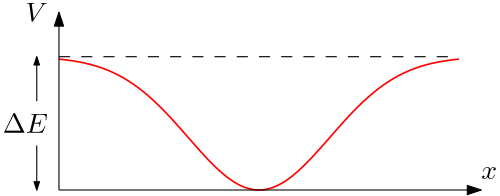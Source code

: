 <?xml version="1.0"?>
<!DOCTYPE ipe SYSTEM "ipe.dtd">
<ipe version="70005" creator="Ipe 7.1.5">
<info created="D:20150521125648" modified="D:20150521154340"/>
<ipestyle name="basic">
<symbol name="arrow/arc(spx)">
<path stroke="sym-stroke" fill="sym-stroke" pen="sym-pen">
0 0 m
-1 0.333 l
-1 -0.333 l
h
</path>
</symbol>
<symbol name="arrow/farc(spx)">
<path stroke="sym-stroke" fill="white" pen="sym-pen">
0 0 m
-1 0.333 l
-1 -0.333 l
h
</path>
</symbol>
<symbol name="mark/circle(sx)" transformations="translations">
<path fill="sym-stroke">
0.6 0 0 0.6 0 0 e
0.4 0 0 0.4 0 0 e
</path>
</symbol>
<symbol name="mark/disk(sx)" transformations="translations">
<path fill="sym-stroke">
0.6 0 0 0.6 0 0 e
</path>
</symbol>
<symbol name="mark/fdisk(sfx)" transformations="translations">
<group>
<path fill="sym-fill">
0.5 0 0 0.5 0 0 e
</path>
<path fill="sym-stroke" fillrule="eofill">
0.6 0 0 0.6 0 0 e
0.4 0 0 0.4 0 0 e
</path>
</group>
</symbol>
<symbol name="mark/box(sx)" transformations="translations">
<path fill="sym-stroke" fillrule="eofill">
-0.6 -0.6 m
0.6 -0.6 l
0.6 0.6 l
-0.6 0.6 l
h
-0.4 -0.4 m
0.4 -0.4 l
0.4 0.4 l
-0.4 0.4 l
h
</path>
</symbol>
<symbol name="mark/square(sx)" transformations="translations">
<path fill="sym-stroke">
-0.6 -0.6 m
0.6 -0.6 l
0.6 0.6 l
-0.6 0.6 l
h
</path>
</symbol>
<symbol name="mark/fsquare(sfx)" transformations="translations">
<group>
<path fill="sym-fill">
-0.5 -0.5 m
0.5 -0.5 l
0.5 0.5 l
-0.5 0.5 l
h
</path>
<path fill="sym-stroke" fillrule="eofill">
-0.6 -0.6 m
0.6 -0.6 l
0.6 0.6 l
-0.6 0.6 l
h
-0.4 -0.4 m
0.4 -0.4 l
0.4 0.4 l
-0.4 0.4 l
h
</path>
</group>
</symbol>
<symbol name="mark/cross(sx)" transformations="translations">
<group>
<path fill="sym-stroke">
-0.43 -0.57 m
0.57 0.43 l
0.43 0.57 l
-0.57 -0.43 l
h
</path>
<path fill="sym-stroke">
-0.43 0.57 m
0.57 -0.43 l
0.43 -0.57 l
-0.57 0.43 l
h
</path>
</group>
</symbol>
<symbol name="arrow/fnormal(spx)">
<path stroke="sym-stroke" fill="white" pen="sym-pen">
0 0 m
-1 0.333 l
-1 -0.333 l
h
</path>
</symbol>
<symbol name="arrow/pointed(spx)">
<path stroke="sym-stroke" fill="sym-stroke" pen="sym-pen">
0 0 m
-1 0.333 l
-0.8 0 l
-1 -0.333 l
h
</path>
</symbol>
<symbol name="arrow/fpointed(spx)">
<path stroke="sym-stroke" fill="white" pen="sym-pen">
0 0 m
-1 0.333 l
-0.8 0 l
-1 -0.333 l
h
</path>
</symbol>
<symbol name="arrow/linear(spx)">
<path stroke="sym-stroke" pen="sym-pen">
-1 0.333 m
0 0 l
-1 -0.333 l
</path>
</symbol>
<symbol name="arrow/fdouble(spx)">
<path stroke="sym-stroke" fill="white" pen="sym-pen">
0 0 m
-1 0.333 l
-1 -0.333 l
h
-1 0 m
-2 0.333 l
-2 -0.333 l
h
</path>
</symbol>
<symbol name="arrow/double(spx)">
<path stroke="sym-stroke" fill="sym-stroke" pen="sym-pen">
0 0 m
-1 0.333 l
-1 -0.333 l
h
-1 0 m
-2 0.333 l
-2 -0.333 l
h
</path>
</symbol>
<pen name="heavier" value="0.8"/>
<pen name="fat" value="1.2"/>
<pen name="ultrafat" value="2"/>
<symbolsize name="large" value="5"/>
<symbolsize name="small" value="2"/>
<symbolsize name="tiny" value="1.1"/>
<arrowsize name="large" value="10"/>
<arrowsize name="small" value="5"/>
<arrowsize name="tiny" value="3"/>
<color name="red" value="1 0 0"/>
<color name="green" value="0 1 0"/>
<color name="blue" value="0 0 1"/>
<color name="yellow" value="1 1 0"/>
<color name="orange" value="1 0.647 0"/>
<color name="gold" value="1 0.843 0"/>
<color name="purple" value="0.627 0.125 0.941"/>
<color name="gray" value="0.745"/>
<color name="brown" value="0.647 0.165 0.165"/>
<color name="navy" value="0 0 0.502"/>
<color name="pink" value="1 0.753 0.796"/>
<color name="seagreen" value="0.18 0.545 0.341"/>
<color name="turquoise" value="0.251 0.878 0.816"/>
<color name="violet" value="0.933 0.51 0.933"/>
<color name="darkblue" value="0 0 0.545"/>
<color name="darkcyan" value="0 0.545 0.545"/>
<color name="darkgray" value="0.663"/>
<color name="darkgreen" value="0 0.392 0"/>
<color name="darkmagenta" value="0.545 0 0.545"/>
<color name="darkorange" value="1 0.549 0"/>
<color name="darkred" value="0.545 0 0"/>
<color name="lightblue" value="0.678 0.847 0.902"/>
<color name="lightcyan" value="0.878 1 1"/>
<color name="lightgray" value="0.827"/>
<color name="lightgreen" value="0.565 0.933 0.565"/>
<color name="lightyellow" value="1 1 0.878"/>
<dashstyle name="dashed" value="[4] 0"/>
<dashstyle name="dotted" value="[1 3] 0"/>
<dashstyle name="dash dotted" value="[4 2 1 2] 0"/>
<dashstyle name="dash dot dotted" value="[4 2 1 2 1 2] 0"/>
<textsize name="large" value="\large"/>
<textsize name="Large" value="\Large"/>
<textsize name="LARGE" value="\LARGE"/>
<textsize name="huge" value="\huge"/>
<textsize name="Huge" value="\Huge"/>
<textsize name="small" value="\small"/>
<textsize name="footnote" value="\footnotesize"/>
<textsize name="tiny" value="\tiny"/>
<textstyle name="center" begin="\begin{center}" end="\end{center}"/>
<textstyle name="itemize" begin="\begin{itemize}" end="\end{itemize}"/>
<textstyle name="item" begin="\begin{itemize}\item{}" end="\end{itemize}"/>
<gridsize name="4 pts" value="4"/>
<gridsize name="8 pts (~3 mm)" value="8"/>
<gridsize name="16 pts (~6 mm)" value="16"/>
<gridsize name="32 pts (~12 mm)" value="32"/>
<gridsize name="10 pts (~3.5 mm)" value="10"/>
<gridsize name="20 pts (~7 mm)" value="20"/>
<gridsize name="14 pts (~5 mm)" value="14"/>
<gridsize name="28 pts (~10 mm)" value="28"/>
<gridsize name="56 pts (~20 mm)" value="56"/>
<anglesize name="90 deg" value="90"/>
<anglesize name="60 deg" value="60"/>
<anglesize name="45 deg" value="45"/>
<anglesize name="30 deg" value="30"/>
<anglesize name="22.5 deg" value="22.5"/>
<tiling name="falling" angle="-60" step="4" width="1"/>
<tiling name="rising" angle="30" step="4" width="1"/>
</ipestyle>
<page>
<layer name="alpha"/>
<view layers="alpha" active="alpha"/>
<path layer="alpha" matrix="1 0 0 1 -8 32" stroke="red" pen="0.6">
96 735.121 m
96.4848 735.074 96.9697 735.023 97.4545 734.968 c
97.9394 734.914 98.4242 734.856 98.9091 734.793 c
99.3939 734.731 99.8788 734.664 100.364 734.593 c
100.848 734.522 101.333 734.446 101.818 734.365 c
102.303 734.284 102.788 734.198 103.273 734.106 c
103.758 734.015 104.242 733.917 104.727 733.814 c
105.212 733.71 105.697 733.601 106.182 733.484 c
106.667 733.368 107.152 733.245 107.636 733.115 c
108.121 732.984 108.606 732.847 109.091 732.701 c
109.576 732.556 110.061 732.403 110.545 732.241 c
111.03 732.08 111.515 731.91 112 731.731 c
112.485 731.552 112.97 731.364 113.455 731.167 c
113.939 730.97 114.424 730.763 114.909 730.546 c
115.394 730.33 115.879 730.103 116.364 729.866 c
116.848 729.629 117.333 729.382 117.818 729.123 c
118.303 728.865 118.788 728.596 119.273 728.316 c
119.758 728.036 120.242 727.745 120.727 727.442 c
121.212 727.139 121.697 726.825 122.182 726.499 c
122.667 726.174 123.152 725.836 123.636 725.487 c
124.121 725.138 124.606 724.778 125.091 724.406 c
125.576 724.033 126.061 723.649 126.545 723.254 c
127.03 722.859 127.515 722.452 128 722.034 c
128.485 721.616 128.97 721.187 129.455 720.747 c
129.939 720.307 130.424 719.856 130.909 719.395 c
131.394 718.935 131.879 718.464 132.364 717.983 c
132.848 717.503 133.333 717.013 133.818 716.515 c
134.303 716.016 134.788 715.509 135.273 714.995 c
135.758 714.481 136.242 713.959 136.727 713.431 c
137.212 712.903 137.697 712.368 138.182 711.829 c
138.667 711.29 139.152 710.746 139.636 710.198 c
140.121 709.651 140.606 709.1 141.091 708.547 c
141.576 707.994 142.061 707.44 142.545 706.885 c
143.03 706.331 143.515 705.776 144 705.223 c
144.485 704.671 144.97 704.12 145.455 703.573 c
145.939 703.026 146.424 702.483 146.909 701.945 c
147.394 701.408 147.879 700.876 148.364 700.352 c
148.848 699.829 149.333 699.313 149.818 698.807 c
150.303 698.301 150.788 697.805 151.273 697.321 c
151.758 696.837 152.242 696.364 152.727 695.906 c
153.212 695.448 153.697 695.004 154.182 694.576 c
154.667 694.147 155.152 693.735 155.636 693.34 c
156.121 692.946 156.606 692.569 157.091 692.211 c
157.576 691.854 158.061 691.516 158.545 691.199 c
159.03 690.882 159.515 690.586 160 690.313 c
160.485 690.039 160.97 689.788 161.455 689.561 c
161.939 689.333 162.424 689.13 162.909 688.95 c
163.394 688.771 163.879 688.617 164.364 688.487 c
164.848 688.358 165.333 688.254 165.818 688.176 c
166.303 688.098 166.788 688.046 167.273 688.02 c
167.758 687.993 168.242 687.993 168.727 688.02 c
169.212 688.046 169.697 688.098 170.182 688.176 c
170.667 688.254 171.152 688.358 171.636 688.487 c
172.121 688.617 172.606 688.771 173.091 688.95 c
173.576 689.13 174.061 689.333 174.545 689.561 c
175.03 689.788 175.515 690.039 176 690.313 c
176.485 690.586 176.97 690.882 177.455 691.199 c
177.939 691.516 178.424 691.854 178.909 692.211 c
179.394 692.569 179.879 692.946 180.364 693.34 c
180.848 693.735 181.333 694.147 181.818 694.576 c
182.303 695.004 182.788 695.448 183.273 695.906 c
183.758 696.364 184.242 696.837 184.727 697.321 c
185.212 697.805 185.697 698.301 186.182 698.807 c
186.667 699.313 187.152 699.829 187.636 700.352 c
188.121 700.876 188.606 701.408 189.091 701.945 c
189.576 702.483 190.061 703.026 190.545 703.573 c
191.03 704.12 191.515 704.671 192 705.223 c
192.485 705.776 192.97 706.331 193.455 706.885 c
193.939 707.44 194.424 707.994 194.909 708.547 c
195.394 709.1 195.879 709.651 196.364 710.198 c
196.848 710.746 197.333 711.29 197.818 711.829 c
198.303 712.368 198.788 712.903 199.273 713.431 c
199.758 713.959 200.242 714.481 200.727 714.995 c
201.212 715.509 201.697 716.016 202.182 716.515 c
202.667 717.013 203.152 717.503 203.636 717.983 c
204.121 718.464 204.606 718.935 205.091 719.395 c
205.576 719.856 206.061 720.307 206.545 720.747 c
207.03 721.187 207.515 721.616 208 722.034 c
208.485 722.452 208.97 722.859 209.455 723.254 c
209.939 723.649 210.424 724.033 210.909 724.406 c
211.394 724.778 211.879 725.138 212.364 725.487 c
212.848 725.836 213.333 726.174 213.818 726.499 c
214.303 726.825 214.788 727.139 215.273 727.442 c
215.758 727.745 216.242 728.036 216.727 728.316 c
217.212 728.596 217.697 728.865 218.182 729.123 c
218.667 729.382 219.152 729.629 219.636 729.866 c
220.121 730.103 220.606 730.33 221.091 730.546 c
221.576 730.763 222.061 730.97 222.545 731.167 c
223.03 731.364 223.515 731.552 224 731.731 c
224.485 731.91 224.97 732.08 225.455 732.241 c
225.939 732.403 226.424 732.556 226.909 732.701 c
227.394 732.847 227.879 732.984 228.364 733.115 c
228.848 733.245 229.333 733.368 229.818 733.484 c
230.303 733.601 230.788 733.71 231.273 733.814 c
231.758 733.917 232.242 734.015 232.727 734.106 c
233.212 734.198 233.697 734.284 234.182 734.365 c
234.667 734.446 235.152 734.522 235.636 734.593 c
236.121 734.664 236.606 734.731 237.091 734.793 c
237.576 734.856 238.061 734.914 238.545 734.968 c
239.03 735.023 239.515 735.074 240 735.121 c
</path>
<path stroke="black" arrow="normal/small">
88 720 m
88 784 l
</path>
<text matrix="1 0 0 1 4 -8" transformations="translations" pos="80 792" stroke="black" type="label" width="8.025" height="6.808" depth="0" halign="right" valign="center">$V$</text>
<path stroke="black" arrow="normal/small">
88 720 m
240 720 l
</path>
<text transformations="translations" pos="240 724" stroke="black" type="label" width="5.694" height="4.289" depth="0" valign="baseline">$x$</text>
<path stroke="black" dash="dashed">
88 768 m
232 768 l
</path>
<path stroke="black" arrow="normal/tiny">
80 752 m
80 768 l
</path>
<path stroke="black" arrow="normal/tiny">
80 736 m
80 720 l
</path>
<text matrix="1 0 0 1 8 0" transformations="translations" pos="76 744" stroke="black" type="label" width="16.231" height="6.808" depth="0" halign="right" valign="center">$\Delta E$</text>
</page>
</ipe>
